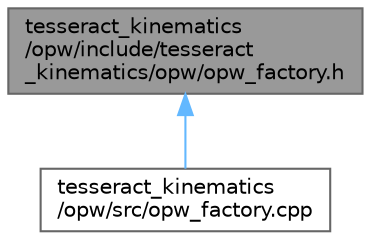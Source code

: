 digraph "tesseract_kinematics/opw/include/tesseract_kinematics/opw/opw_factory.h"
{
 // LATEX_PDF_SIZE
  bgcolor="transparent";
  edge [fontname=Helvetica,fontsize=10,labelfontname=Helvetica,labelfontsize=10];
  node [fontname=Helvetica,fontsize=10,shape=box,height=0.2,width=0.4];
  Node1 [label="tesseract_kinematics\l/opw/include/tesseract\l_kinematics/opw/opw_factory.h",height=0.2,width=0.4,color="gray40", fillcolor="grey60", style="filled", fontcolor="black",tooltip="Tesseract OPW Inverse kinematics Factory."];
  Node1 -> Node2 [dir="back",color="steelblue1",style="solid"];
  Node2 [label="tesseract_kinematics\l/opw/src/opw_factory.cpp",height=0.2,width=0.4,color="grey40", fillcolor="white", style="filled",URL="$d1/de8/opw__factory_8cpp.html",tooltip=" "];
}

